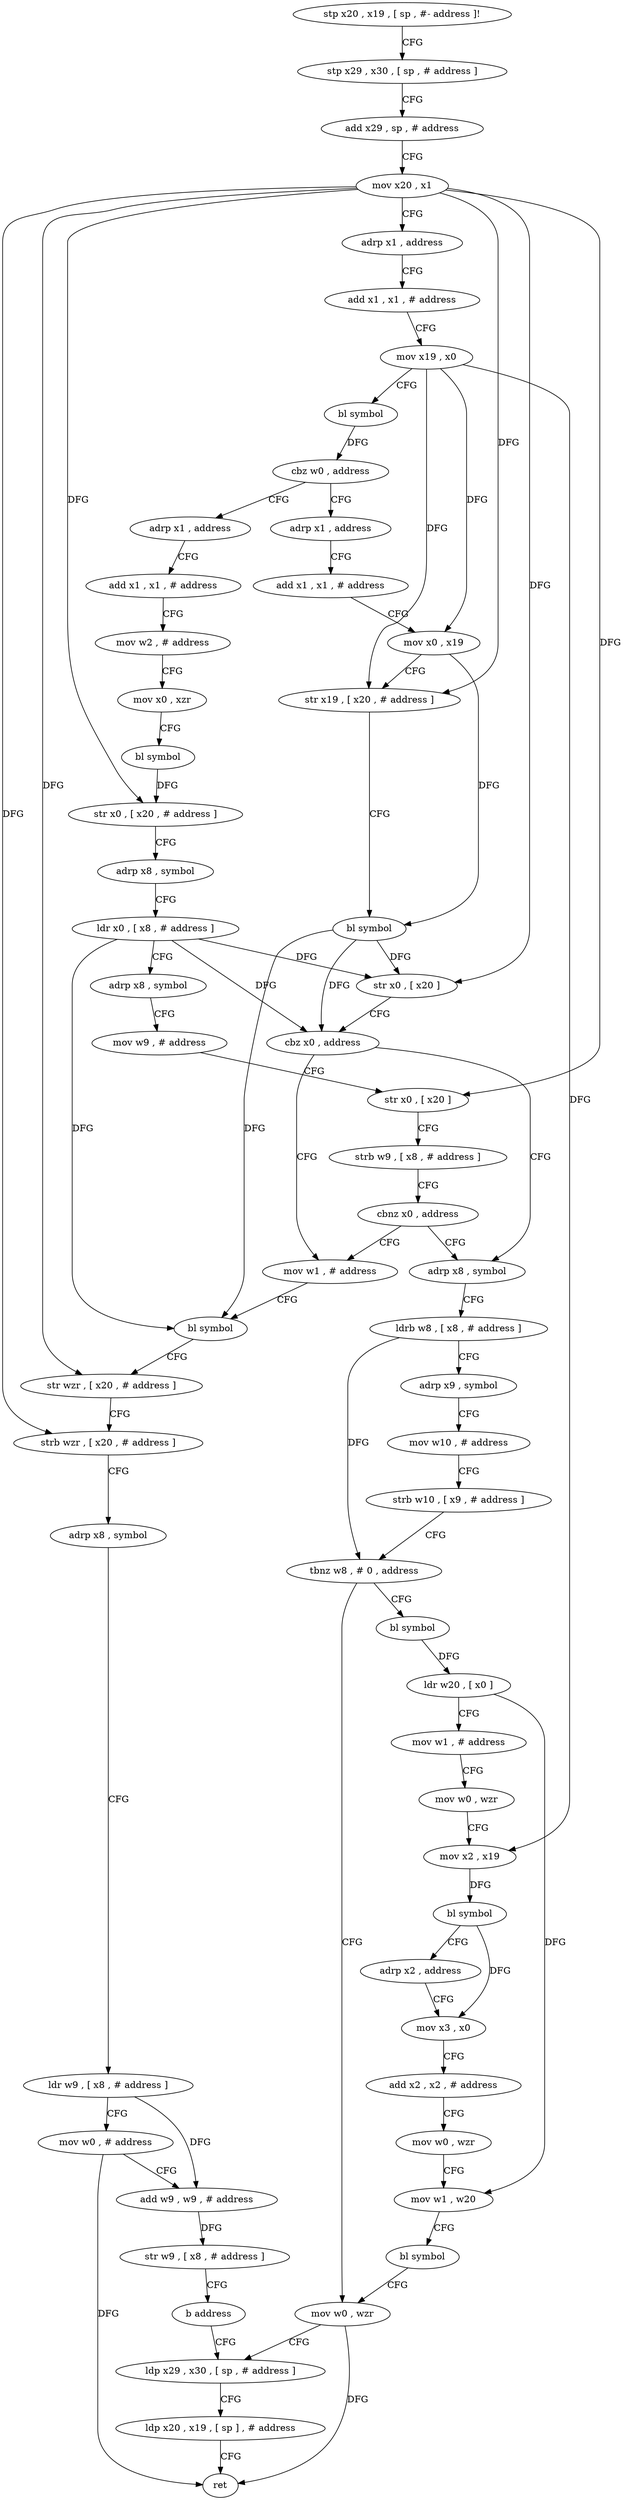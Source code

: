 digraph "func" {
"4212156" [label = "stp x20 , x19 , [ sp , #- address ]!" ]
"4212160" [label = "stp x29 , x30 , [ sp , # address ]" ]
"4212164" [label = "add x29 , sp , # address" ]
"4212168" [label = "mov x20 , x1" ]
"4212172" [label = "adrp x1 , address" ]
"4212176" [label = "add x1 , x1 , # address" ]
"4212180" [label = "mov x19 , x0" ]
"4212184" [label = "bl symbol" ]
"4212188" [label = "cbz w0 , address" ]
"4212260" [label = "adrp x1 , address" ]
"4212192" [label = "adrp x1 , address" ]
"4212264" [label = "add x1 , x1 , # address" ]
"4212268" [label = "mov w2 , # address" ]
"4212272" [label = "mov x0 , xzr" ]
"4212276" [label = "bl symbol" ]
"4212280" [label = "str x0 , [ x20 , # address ]" ]
"4212284" [label = "adrp x8 , symbol" ]
"4212288" [label = "ldr x0 , [ x8 , # address ]" ]
"4212292" [label = "adrp x8 , symbol" ]
"4212296" [label = "mov w9 , # address" ]
"4212300" [label = "str x0 , [ x20 ]" ]
"4212304" [label = "strb w9 , [ x8 , # address ]" ]
"4212308" [label = "cbnz x0 , address" ]
"4212220" [label = "mov w1 , # address" ]
"4212312" [label = "adrp x8 , symbol" ]
"4212196" [label = "add x1 , x1 , # address" ]
"4212200" [label = "mov x0 , x19" ]
"4212204" [label = "str x19 , [ x20 , # address ]" ]
"4212208" [label = "bl symbol" ]
"4212212" [label = "str x0 , [ x20 ]" ]
"4212216" [label = "cbz x0 , address" ]
"4212224" [label = "bl symbol" ]
"4212228" [label = "str wzr , [ x20 , # address ]" ]
"4212232" [label = "strb wzr , [ x20 , # address ]" ]
"4212236" [label = "adrp x8 , symbol" ]
"4212240" [label = "ldr w9 , [ x8 , # address ]" ]
"4212244" [label = "mov w0 , # address" ]
"4212248" [label = "add w9 , w9 , # address" ]
"4212252" [label = "str w9 , [ x8 , # address ]" ]
"4212256" [label = "b address" ]
"4212388" [label = "ldp x29 , x30 , [ sp , # address ]" ]
"4212316" [label = "ldrb w8 , [ x8 , # address ]" ]
"4212320" [label = "adrp x9 , symbol" ]
"4212324" [label = "mov w10 , # address" ]
"4212328" [label = "strb w10 , [ x9 , # address ]" ]
"4212332" [label = "tbnz w8 , # 0 , address" ]
"4212384" [label = "mov w0 , wzr" ]
"4212336" [label = "bl symbol" ]
"4212392" [label = "ldp x20 , x19 , [ sp ] , # address" ]
"4212396" [label = "ret" ]
"4212340" [label = "ldr w20 , [ x0 ]" ]
"4212344" [label = "mov w1 , # address" ]
"4212348" [label = "mov w0 , wzr" ]
"4212352" [label = "mov x2 , x19" ]
"4212356" [label = "bl symbol" ]
"4212360" [label = "adrp x2 , address" ]
"4212364" [label = "mov x3 , x0" ]
"4212368" [label = "add x2 , x2 , # address" ]
"4212372" [label = "mov w0 , wzr" ]
"4212376" [label = "mov w1 , w20" ]
"4212380" [label = "bl symbol" ]
"4212156" -> "4212160" [ label = "CFG" ]
"4212160" -> "4212164" [ label = "CFG" ]
"4212164" -> "4212168" [ label = "CFG" ]
"4212168" -> "4212172" [ label = "CFG" ]
"4212168" -> "4212280" [ label = "DFG" ]
"4212168" -> "4212300" [ label = "DFG" ]
"4212168" -> "4212204" [ label = "DFG" ]
"4212168" -> "4212212" [ label = "DFG" ]
"4212168" -> "4212228" [ label = "DFG" ]
"4212168" -> "4212232" [ label = "DFG" ]
"4212172" -> "4212176" [ label = "CFG" ]
"4212176" -> "4212180" [ label = "CFG" ]
"4212180" -> "4212184" [ label = "CFG" ]
"4212180" -> "4212200" [ label = "DFG" ]
"4212180" -> "4212204" [ label = "DFG" ]
"4212180" -> "4212352" [ label = "DFG" ]
"4212184" -> "4212188" [ label = "DFG" ]
"4212188" -> "4212260" [ label = "CFG" ]
"4212188" -> "4212192" [ label = "CFG" ]
"4212260" -> "4212264" [ label = "CFG" ]
"4212192" -> "4212196" [ label = "CFG" ]
"4212264" -> "4212268" [ label = "CFG" ]
"4212268" -> "4212272" [ label = "CFG" ]
"4212272" -> "4212276" [ label = "CFG" ]
"4212276" -> "4212280" [ label = "DFG" ]
"4212280" -> "4212284" [ label = "CFG" ]
"4212284" -> "4212288" [ label = "CFG" ]
"4212288" -> "4212292" [ label = "CFG" ]
"4212288" -> "4212212" [ label = "DFG" ]
"4212288" -> "4212216" [ label = "DFG" ]
"4212288" -> "4212224" [ label = "DFG" ]
"4212292" -> "4212296" [ label = "CFG" ]
"4212296" -> "4212300" [ label = "CFG" ]
"4212300" -> "4212304" [ label = "CFG" ]
"4212304" -> "4212308" [ label = "CFG" ]
"4212308" -> "4212220" [ label = "CFG" ]
"4212308" -> "4212312" [ label = "CFG" ]
"4212220" -> "4212224" [ label = "CFG" ]
"4212312" -> "4212316" [ label = "CFG" ]
"4212196" -> "4212200" [ label = "CFG" ]
"4212200" -> "4212204" [ label = "CFG" ]
"4212200" -> "4212208" [ label = "DFG" ]
"4212204" -> "4212208" [ label = "CFG" ]
"4212208" -> "4212212" [ label = "DFG" ]
"4212208" -> "4212216" [ label = "DFG" ]
"4212208" -> "4212224" [ label = "DFG" ]
"4212212" -> "4212216" [ label = "CFG" ]
"4212216" -> "4212312" [ label = "CFG" ]
"4212216" -> "4212220" [ label = "CFG" ]
"4212224" -> "4212228" [ label = "CFG" ]
"4212228" -> "4212232" [ label = "CFG" ]
"4212232" -> "4212236" [ label = "CFG" ]
"4212236" -> "4212240" [ label = "CFG" ]
"4212240" -> "4212244" [ label = "CFG" ]
"4212240" -> "4212248" [ label = "DFG" ]
"4212244" -> "4212248" [ label = "CFG" ]
"4212244" -> "4212396" [ label = "DFG" ]
"4212248" -> "4212252" [ label = "DFG" ]
"4212252" -> "4212256" [ label = "CFG" ]
"4212256" -> "4212388" [ label = "CFG" ]
"4212388" -> "4212392" [ label = "CFG" ]
"4212316" -> "4212320" [ label = "CFG" ]
"4212316" -> "4212332" [ label = "DFG" ]
"4212320" -> "4212324" [ label = "CFG" ]
"4212324" -> "4212328" [ label = "CFG" ]
"4212328" -> "4212332" [ label = "CFG" ]
"4212332" -> "4212384" [ label = "CFG" ]
"4212332" -> "4212336" [ label = "CFG" ]
"4212384" -> "4212388" [ label = "CFG" ]
"4212384" -> "4212396" [ label = "DFG" ]
"4212336" -> "4212340" [ label = "DFG" ]
"4212392" -> "4212396" [ label = "CFG" ]
"4212340" -> "4212344" [ label = "CFG" ]
"4212340" -> "4212376" [ label = "DFG" ]
"4212344" -> "4212348" [ label = "CFG" ]
"4212348" -> "4212352" [ label = "CFG" ]
"4212352" -> "4212356" [ label = "DFG" ]
"4212356" -> "4212360" [ label = "CFG" ]
"4212356" -> "4212364" [ label = "DFG" ]
"4212360" -> "4212364" [ label = "CFG" ]
"4212364" -> "4212368" [ label = "CFG" ]
"4212368" -> "4212372" [ label = "CFG" ]
"4212372" -> "4212376" [ label = "CFG" ]
"4212376" -> "4212380" [ label = "CFG" ]
"4212380" -> "4212384" [ label = "CFG" ]
}
